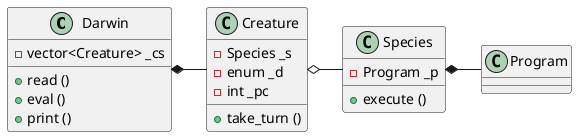 @startuml
Darwin   *- Creature
Creature o- Species
Species  *- Program

class Darwin {
    - vector<Creature> _cs
    + read ()
    + eval ()
    + print ()
    }

class Creature {
    - Species _s
    - enum _d
    - int _pc
    + take_turn ()
    }

class Species {
    - Program _p
    + execute ()
    }

@enduml
